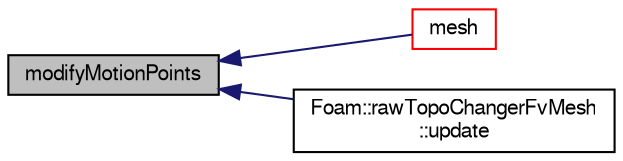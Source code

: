 digraph "modifyMotionPoints"
{
  bgcolor="transparent";
  edge [fontname="FreeSans",fontsize="10",labelfontname="FreeSans",labelfontsize="10"];
  node [fontname="FreeSans",fontsize="10",shape=record];
  rankdir="LR";
  Node229 [label="modifyMotionPoints",height=0.2,width=0.4,color="black", fillcolor="grey75", style="filled", fontcolor="black"];
  Node229 -> Node230 [dir="back",color="midnightblue",fontsize="10",style="solid",fontname="FreeSans"];
  Node230 [label="mesh",height=0.2,width=0.4,color="red",URL="$a21734.html#ae78c91f8ff731c07ccc4351d9fe861ba",tooltip="Return the mesh reference. "];
  Node229 -> Node237 [dir="back",color="midnightblue",fontsize="10",style="solid",fontname="FreeSans"];
  Node237 [label="Foam::rawTopoChangerFvMesh\l::update",height=0.2,width=0.4,color="black",URL="$a30466.html#aa2aac016e2bf7b5bd2b271786c2791aa",tooltip="Update the mesh for both mesh motion and topology change. "];
}
